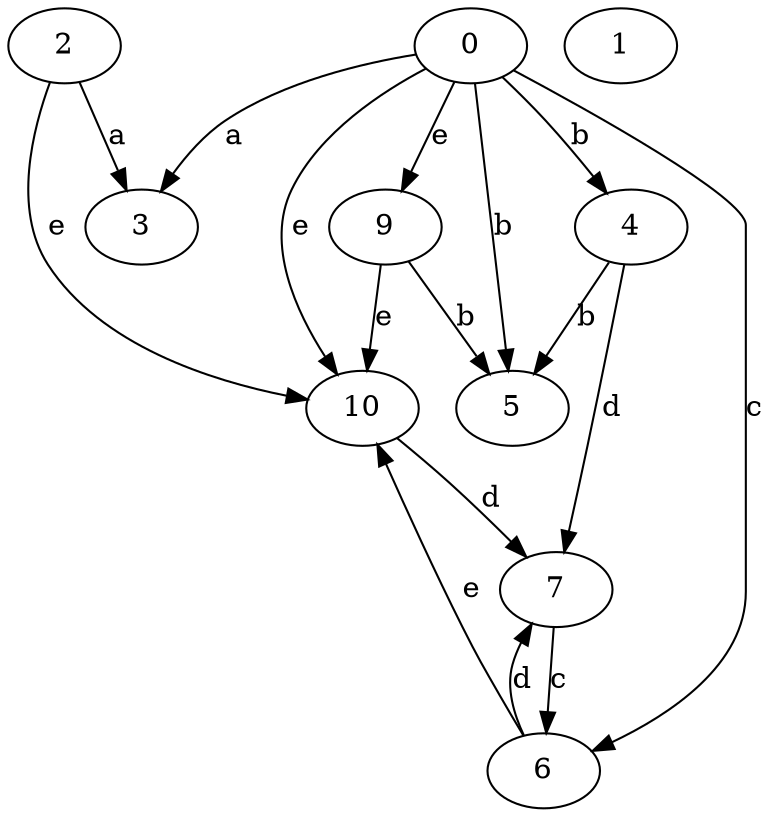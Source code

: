 strict digraph  {
2;
3;
4;
5;
0;
6;
7;
1;
9;
10;
2 -> 3  [label=a];
2 -> 10  [label=e];
4 -> 5  [label=b];
4 -> 7  [label=d];
0 -> 3  [label=a];
0 -> 4  [label=b];
0 -> 5  [label=b];
0 -> 6  [label=c];
0 -> 9  [label=e];
0 -> 10  [label=e];
6 -> 7  [label=d];
6 -> 10  [label=e];
7 -> 6  [label=c];
9 -> 5  [label=b];
9 -> 10  [label=e];
10 -> 7  [label=d];
}
